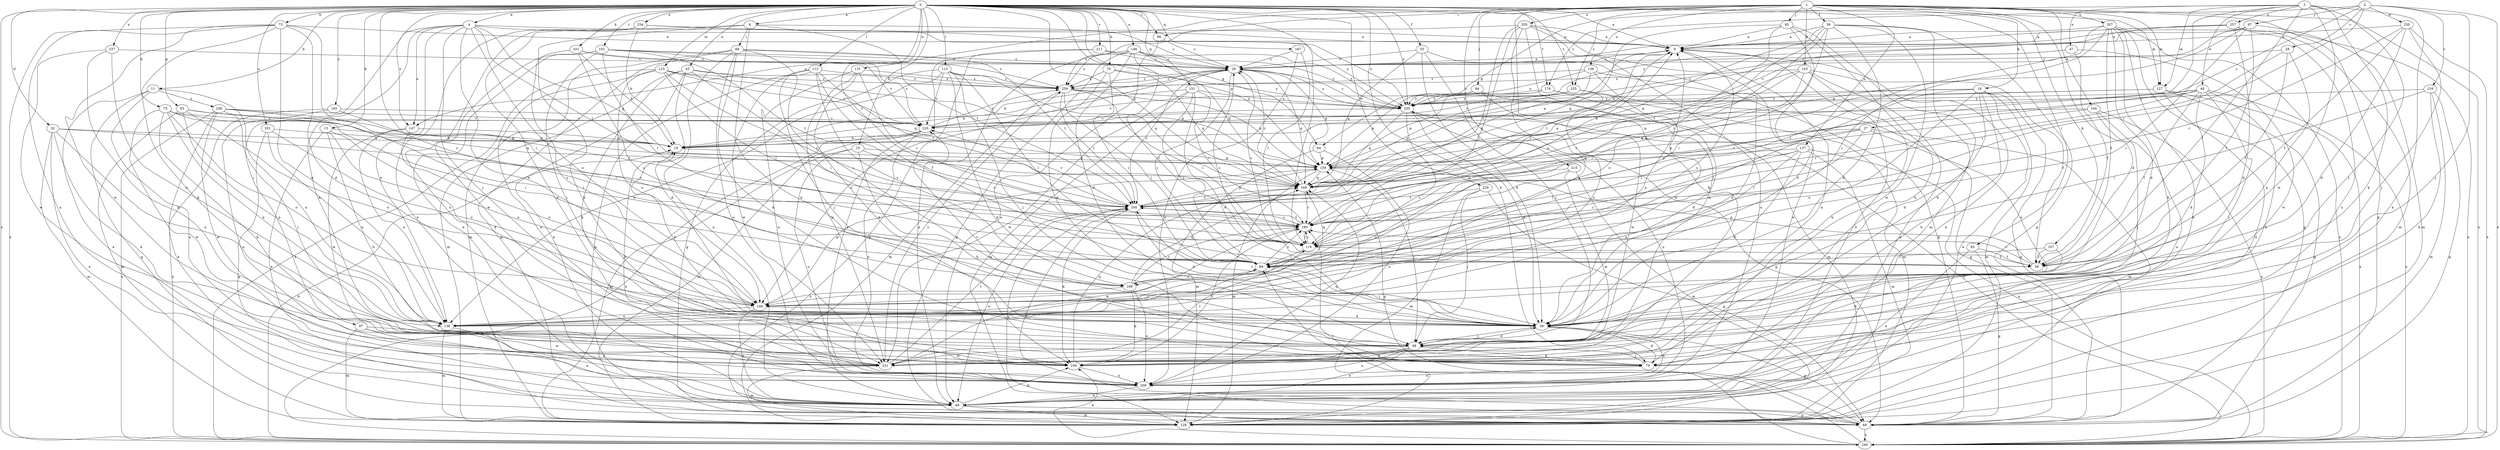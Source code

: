 strict digraph  {
0;
1;
2;
3;
4;
6;
9;
11;
13;
15;
18;
19;
27;
28;
29;
32;
39;
43;
47;
48;
49;
55;
56;
59;
63;
64;
69;
70;
73;
75;
79;
83;
86;
87;
88;
89;
94;
95;
97;
98;
101;
103;
104;
107;
109;
112;
113;
119;
123;
127;
128;
131;
136;
137;
138;
146;
147;
148;
151;
159;
167;
169;
176;
180;
182;
189;
191;
200;
201;
205;
207;
209;
211;
215;
216;
220;
229;
230;
231;
234;
237;
240;
250;
255;
257;
258;
259;
0 -> 4  [label=a];
0 -> 6  [label=a];
0 -> 9  [label=a];
0 -> 11  [label=b];
0 -> 13  [label=b];
0 -> 15  [label=b];
0 -> 32  [label=d];
0 -> 43  [label=e];
0 -> 55  [label=f];
0 -> 63  [label=g];
0 -> 64  [label=g];
0 -> 70  [label=h];
0 -> 73  [label=h];
0 -> 75  [label=h];
0 -> 79  [label=h];
0 -> 83  [label=i];
0 -> 86  [label=i];
0 -> 101  [label=k];
0 -> 112  [label=l];
0 -> 113  [label=l];
0 -> 119  [label=l];
0 -> 123  [label=m];
0 -> 127  [label=m];
0 -> 131  [label=n];
0 -> 146  [label=o];
0 -> 147  [label=o];
0 -> 151  [label=p];
0 -> 159  [label=p];
0 -> 167  [label=q];
0 -> 169  [label=q];
0 -> 176  [label=r];
0 -> 182  [label=s];
0 -> 189  [label=s];
0 -> 191  [label=t];
0 -> 200  [label=t];
0 -> 201  [label=u];
0 -> 211  [label=v];
0 -> 229  [label=w];
0 -> 234  [label=x];
0 -> 237  [label=x];
0 -> 240  [label=x];
0 -> 250  [label=y];
0 -> 255  [label=z];
1 -> 18  [label=b];
1 -> 39  [label=d];
1 -> 56  [label=f];
1 -> 64  [label=g];
1 -> 69  [label=g];
1 -> 86  [label=i];
1 -> 94  [label=j];
1 -> 95  [label=j];
1 -> 103  [label=k];
1 -> 104  [label=k];
1 -> 107  [label=k];
1 -> 109  [label=k];
1 -> 127  [label=m];
1 -> 136  [label=n];
1 -> 137  [label=n];
1 -> 147  [label=o];
1 -> 205  [label=u];
1 -> 207  [label=u];
1 -> 215  [label=v];
1 -> 240  [label=x];
2 -> 27  [label=c];
2 -> 28  [label=c];
2 -> 97  [label=j];
2 -> 98  [label=j];
2 -> 176  [label=r];
2 -> 180  [label=r];
2 -> 216  [label=v];
2 -> 230  [label=w];
2 -> 240  [label=x];
3 -> 47  [label=e];
3 -> 48  [label=e];
3 -> 49  [label=e];
3 -> 59  [label=f];
3 -> 98  [label=j];
3 -> 109  [label=k];
3 -> 127  [label=m];
3 -> 180  [label=r];
3 -> 231  [label=w];
3 -> 255  [label=z];
3 -> 257  [label=z];
4 -> 9  [label=a];
4 -> 39  [label=d];
4 -> 87  [label=i];
4 -> 98  [label=j];
4 -> 109  [label=k];
4 -> 138  [label=n];
4 -> 147  [label=o];
4 -> 148  [label=o];
4 -> 169  [label=q];
4 -> 200  [label=t];
4 -> 250  [label=y];
6 -> 29  [label=c];
6 -> 79  [label=h];
6 -> 88  [label=i];
6 -> 109  [label=k];
6 -> 200  [label=t];
6 -> 231  [label=w];
9 -> 29  [label=c];
9 -> 49  [label=e];
9 -> 189  [label=s];
9 -> 200  [label=t];
11 -> 49  [label=e];
11 -> 69  [label=g];
11 -> 138  [label=n];
11 -> 209  [label=u];
11 -> 258  [label=z];
13 -> 19  [label=b];
13 -> 39  [label=d];
13 -> 49  [label=e];
13 -> 79  [label=h];
13 -> 148  [label=o];
15 -> 79  [label=h];
15 -> 128  [label=m];
15 -> 159  [label=p];
15 -> 180  [label=r];
15 -> 209  [label=u];
18 -> 19  [label=b];
18 -> 39  [label=d];
18 -> 49  [label=e];
18 -> 69  [label=g];
18 -> 79  [label=h];
18 -> 89  [label=i];
18 -> 128  [label=m];
18 -> 148  [label=o];
18 -> 250  [label=y];
19 -> 159  [label=p];
27 -> 19  [label=b];
27 -> 119  [label=l];
27 -> 128  [label=m];
27 -> 148  [label=o];
27 -> 159  [label=p];
27 -> 169  [label=q];
28 -> 29  [label=c];
28 -> 59  [label=f];
28 -> 138  [label=n];
28 -> 180  [label=r];
29 -> 9  [label=a];
29 -> 19  [label=b];
29 -> 89  [label=i];
29 -> 148  [label=o];
29 -> 159  [label=p];
29 -> 169  [label=q];
29 -> 200  [label=t];
29 -> 250  [label=y];
29 -> 259  [label=z];
32 -> 19  [label=b];
32 -> 49  [label=e];
32 -> 109  [label=k];
32 -> 128  [label=m];
32 -> 138  [label=n];
32 -> 180  [label=r];
39 -> 19  [label=b];
39 -> 69  [label=g];
39 -> 89  [label=i];
39 -> 98  [label=j];
39 -> 200  [label=t];
39 -> 209  [label=u];
43 -> 39  [label=d];
43 -> 49  [label=e];
43 -> 89  [label=i];
43 -> 109  [label=k];
43 -> 128  [label=m];
43 -> 159  [label=p];
43 -> 259  [label=z];
47 -> 19  [label=b];
47 -> 29  [label=c];
47 -> 59  [label=f];
47 -> 231  [label=w];
48 -> 39  [label=d];
48 -> 59  [label=f];
48 -> 79  [label=h];
48 -> 98  [label=j];
48 -> 159  [label=p];
48 -> 180  [label=r];
48 -> 200  [label=t];
48 -> 240  [label=x];
48 -> 250  [label=y];
49 -> 9  [label=a];
49 -> 69  [label=g];
49 -> 109  [label=k];
49 -> 128  [label=m];
55 -> 29  [label=c];
55 -> 39  [label=d];
55 -> 69  [label=g];
55 -> 98  [label=j];
55 -> 169  [label=q];
56 -> 9  [label=a];
56 -> 39  [label=d];
56 -> 69  [label=g];
56 -> 89  [label=i];
56 -> 109  [label=k];
56 -> 169  [label=q];
56 -> 180  [label=r];
56 -> 200  [label=t];
56 -> 231  [label=w];
59 -> 29  [label=c];
59 -> 159  [label=p];
59 -> 180  [label=r];
63 -> 119  [label=l];
63 -> 128  [label=m];
63 -> 138  [label=n];
63 -> 148  [label=o];
63 -> 220  [label=v];
64 -> 128  [label=m];
64 -> 159  [label=p];
64 -> 209  [label=u];
69 -> 159  [label=p];
69 -> 200  [label=t];
69 -> 240  [label=x];
70 -> 39  [label=d];
70 -> 89  [label=i];
70 -> 169  [label=q];
70 -> 250  [label=y];
70 -> 259  [label=z];
73 -> 9  [label=a];
73 -> 39  [label=d];
73 -> 89  [label=i];
73 -> 109  [label=k];
73 -> 138  [label=n];
73 -> 209  [label=u];
73 -> 231  [label=w];
73 -> 240  [label=x];
75 -> 89  [label=i];
75 -> 109  [label=k];
75 -> 138  [label=n];
75 -> 148  [label=o];
75 -> 169  [label=q];
75 -> 220  [label=v];
75 -> 231  [label=w];
79 -> 39  [label=d];
79 -> 98  [label=j];
79 -> 209  [label=u];
83 -> 49  [label=e];
83 -> 59  [label=f];
83 -> 69  [label=g];
86 -> 29  [label=c];
86 -> 49  [label=e];
87 -> 49  [label=e];
87 -> 98  [label=j];
87 -> 128  [label=m];
87 -> 231  [label=w];
88 -> 29  [label=c];
88 -> 49  [label=e];
88 -> 69  [label=g];
88 -> 79  [label=h];
88 -> 128  [label=m];
88 -> 189  [label=s];
88 -> 200  [label=t];
88 -> 209  [label=u];
89 -> 169  [label=q];
89 -> 180  [label=r];
89 -> 189  [label=s];
94 -> 128  [label=m];
94 -> 159  [label=p];
94 -> 231  [label=w];
94 -> 250  [label=y];
95 -> 9  [label=a];
95 -> 39  [label=d];
95 -> 79  [label=h];
95 -> 128  [label=m];
95 -> 148  [label=o];
95 -> 169  [label=q];
97 -> 9  [label=a];
97 -> 59  [label=f];
97 -> 89  [label=i];
97 -> 128  [label=m];
97 -> 159  [label=p];
97 -> 220  [label=v];
97 -> 250  [label=y];
98 -> 39  [label=d];
98 -> 49  [label=e];
98 -> 79  [label=h];
98 -> 109  [label=k];
98 -> 209  [label=u];
98 -> 220  [label=v];
98 -> 231  [label=w];
101 -> 19  [label=b];
101 -> 29  [label=c];
101 -> 148  [label=o];
101 -> 189  [label=s];
101 -> 220  [label=v];
103 -> 49  [label=e];
103 -> 59  [label=f];
103 -> 109  [label=k];
103 -> 119  [label=l];
103 -> 180  [label=r];
103 -> 200  [label=t];
103 -> 259  [label=z];
104 -> 98  [label=j];
104 -> 119  [label=l];
104 -> 209  [label=u];
104 -> 220  [label=v];
104 -> 240  [label=x];
107 -> 59  [label=f];
107 -> 89  [label=i];
107 -> 109  [label=k];
109 -> 169  [label=q];
109 -> 180  [label=r];
109 -> 209  [label=u];
112 -> 59  [label=f];
112 -> 69  [label=g];
112 -> 98  [label=j];
112 -> 189  [label=s];
112 -> 200  [label=t];
112 -> 231  [label=w];
112 -> 259  [label=z];
113 -> 69  [label=g];
113 -> 79  [label=h];
113 -> 89  [label=i];
113 -> 98  [label=j];
113 -> 138  [label=n];
113 -> 169  [label=q];
113 -> 220  [label=v];
113 -> 259  [label=z];
119 -> 9  [label=a];
119 -> 29  [label=c];
119 -> 59  [label=f];
119 -> 89  [label=i];
119 -> 180  [label=r];
123 -> 119  [label=l];
123 -> 148  [label=o];
123 -> 169  [label=q];
123 -> 180  [label=r];
123 -> 209  [label=u];
123 -> 220  [label=v];
123 -> 240  [label=x];
123 -> 259  [label=z];
127 -> 69  [label=g];
127 -> 169  [label=q];
127 -> 209  [label=u];
127 -> 240  [label=x];
127 -> 250  [label=y];
131 -> 109  [label=k];
131 -> 180  [label=r];
131 -> 209  [label=u];
131 -> 231  [label=w];
131 -> 259  [label=z];
136 -> 39  [label=d];
136 -> 138  [label=n];
136 -> 169  [label=q];
136 -> 250  [label=y];
136 -> 259  [label=z];
137 -> 39  [label=d];
137 -> 89  [label=i];
137 -> 119  [label=l];
137 -> 128  [label=m];
137 -> 138  [label=n];
137 -> 159  [label=p];
137 -> 240  [label=x];
138 -> 9  [label=a];
138 -> 89  [label=i];
138 -> 128  [label=m];
138 -> 209  [label=u];
146 -> 29  [label=c];
146 -> 39  [label=d];
146 -> 49  [label=e];
146 -> 59  [label=f];
146 -> 69  [label=g];
146 -> 169  [label=q];
146 -> 250  [label=y];
146 -> 259  [label=z];
147 -> 19  [label=b];
147 -> 138  [label=n];
147 -> 148  [label=o];
147 -> 231  [label=w];
148 -> 39  [label=d];
148 -> 49  [label=e];
148 -> 138  [label=n];
148 -> 159  [label=p];
151 -> 19  [label=b];
151 -> 39  [label=d];
151 -> 89  [label=i];
151 -> 128  [label=m];
151 -> 180  [label=r];
151 -> 231  [label=w];
151 -> 250  [label=y];
159 -> 9  [label=a];
159 -> 98  [label=j];
159 -> 128  [label=m];
159 -> 169  [label=q];
167 -> 29  [label=c];
167 -> 119  [label=l];
167 -> 209  [label=u];
169 -> 29  [label=c];
169 -> 180  [label=r];
169 -> 200  [label=t];
176 -> 39  [label=d];
176 -> 128  [label=m];
176 -> 159  [label=p];
176 -> 220  [label=v];
176 -> 250  [label=y];
180 -> 119  [label=l];
180 -> 200  [label=t];
180 -> 231  [label=w];
182 -> 200  [label=t];
182 -> 209  [label=u];
182 -> 220  [label=v];
182 -> 240  [label=x];
189 -> 109  [label=k];
189 -> 148  [label=o];
189 -> 169  [label=q];
189 -> 180  [label=r];
189 -> 209  [label=u];
191 -> 29  [label=c];
191 -> 49  [label=e];
191 -> 98  [label=j];
191 -> 119  [label=l];
191 -> 200  [label=t];
191 -> 220  [label=v];
191 -> 231  [label=w];
191 -> 259  [label=z];
200 -> 9  [label=a];
200 -> 39  [label=d];
200 -> 49  [label=e];
200 -> 69  [label=g];
200 -> 109  [label=k];
200 -> 159  [label=p];
200 -> 180  [label=r];
200 -> 220  [label=v];
201 -> 19  [label=b];
201 -> 69  [label=g];
201 -> 138  [label=n];
201 -> 148  [label=o];
205 -> 9  [label=a];
205 -> 49  [label=e];
205 -> 119  [label=l];
205 -> 138  [label=n];
205 -> 200  [label=t];
205 -> 209  [label=u];
205 -> 231  [label=w];
205 -> 259  [label=z];
207 -> 9  [label=a];
207 -> 39  [label=d];
207 -> 49  [label=e];
207 -> 59  [label=f];
207 -> 69  [label=g];
207 -> 79  [label=h];
207 -> 89  [label=i];
207 -> 119  [label=l];
207 -> 240  [label=x];
209 -> 49  [label=e];
209 -> 169  [label=q];
211 -> 29  [label=c];
211 -> 49  [label=e];
211 -> 69  [label=g];
211 -> 250  [label=y];
215 -> 128  [label=m];
215 -> 148  [label=o];
215 -> 169  [label=q];
215 -> 231  [label=w];
216 -> 69  [label=g];
216 -> 79  [label=h];
216 -> 89  [label=i];
216 -> 128  [label=m];
216 -> 250  [label=y];
220 -> 19  [label=b];
220 -> 128  [label=m];
220 -> 209  [label=u];
220 -> 240  [label=x];
220 -> 259  [label=z];
229 -> 69  [label=g];
229 -> 98  [label=j];
229 -> 128  [label=m];
229 -> 200  [label=t];
230 -> 9  [label=a];
230 -> 39  [label=d];
230 -> 59  [label=f];
230 -> 98  [label=j];
230 -> 180  [label=r];
230 -> 240  [label=x];
231 -> 9  [label=a];
231 -> 19  [label=b];
231 -> 119  [label=l];
231 -> 128  [label=m];
231 -> 200  [label=t];
231 -> 259  [label=z];
234 -> 9  [label=a];
234 -> 19  [label=b];
234 -> 49  [label=e];
234 -> 209  [label=u];
234 -> 250  [label=y];
237 -> 29  [label=c];
237 -> 109  [label=k];
237 -> 138  [label=n];
237 -> 231  [label=w];
240 -> 19  [label=b];
240 -> 89  [label=i];
240 -> 109  [label=k];
240 -> 180  [label=r];
240 -> 250  [label=y];
250 -> 29  [label=c];
250 -> 39  [label=d];
250 -> 69  [label=g];
250 -> 169  [label=q];
250 -> 189  [label=s];
250 -> 209  [label=u];
250 -> 220  [label=v];
255 -> 69  [label=g];
255 -> 148  [label=o];
255 -> 169  [label=q];
255 -> 220  [label=v];
255 -> 250  [label=y];
257 -> 9  [label=a];
257 -> 29  [label=c];
257 -> 39  [label=d];
257 -> 128  [label=m];
257 -> 209  [label=u];
257 -> 220  [label=v];
257 -> 240  [label=x];
258 -> 49  [label=e];
258 -> 89  [label=i];
258 -> 98  [label=j];
258 -> 159  [label=p];
258 -> 220  [label=v];
258 -> 231  [label=w];
258 -> 240  [label=x];
259 -> 29  [label=c];
259 -> 89  [label=i];
259 -> 119  [label=l];
259 -> 128  [label=m];
259 -> 159  [label=p];
259 -> 200  [label=t];
259 -> 250  [label=y];
}

